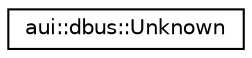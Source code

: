 digraph "Graphical Class Hierarchy"
{
 // LATEX_PDF_SIZE
  edge [fontname="Helvetica",fontsize="10",labelfontname="Helvetica",labelfontsize="10"];
  node [fontname="Helvetica",fontsize="10",shape=record];
  rankdir="LR";
  Node0 [label="aui::dbus::Unknown",height=0.2,width=0.4,color="black", fillcolor="white", style="filled",URL="$structaui_1_1dbus_1_1Unknown.html",tooltip=" "];
}
